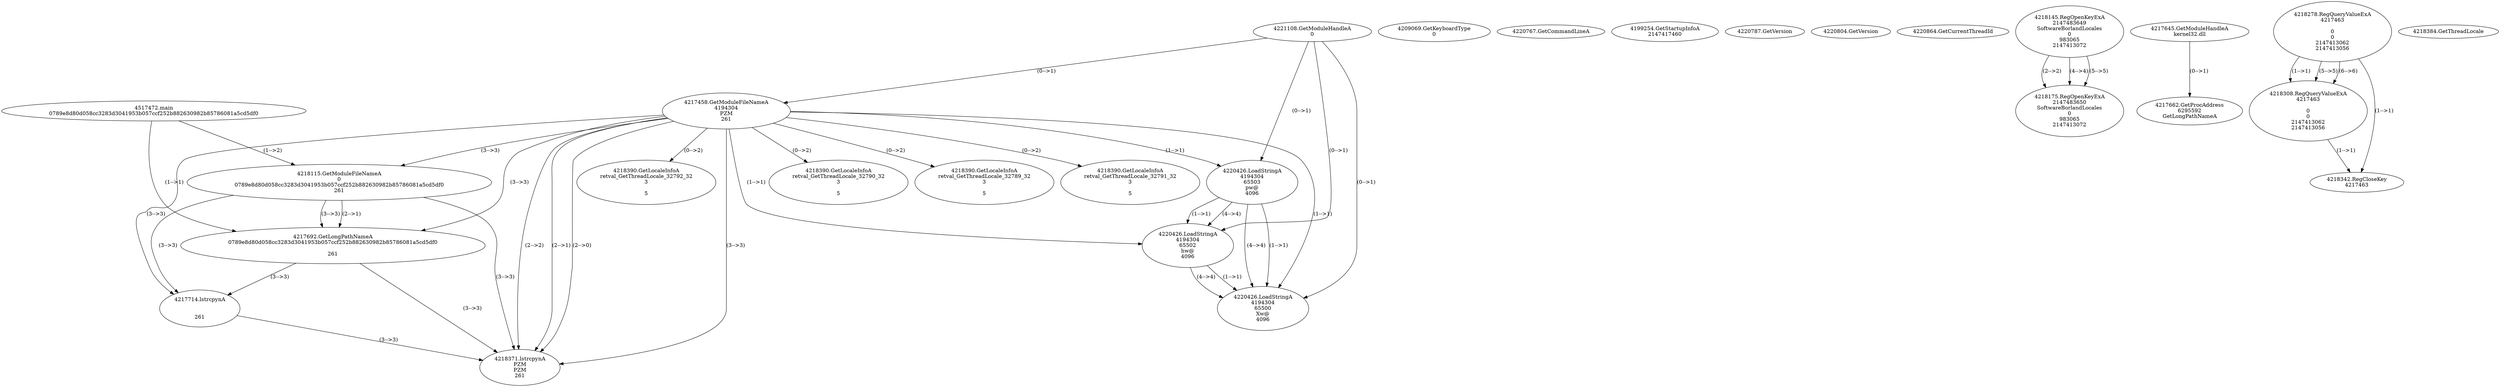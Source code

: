 // Global SCDG with merge call
digraph {
	0 [label="4517472.main
0789e8d80d058cc3283d3041953b057ccf252b882630982b85786081a5cd5df0"]
	1 [label="4221108.GetModuleHandleA
0"]
	2 [label="4209069.GetKeyboardType
0"]
	3 [label="4220767.GetCommandLineA
"]
	4 [label="4199254.GetStartupInfoA
2147417460"]
	5 [label="4220787.GetVersion
"]
	6 [label="4220804.GetVersion
"]
	7 [label="4220864.GetCurrentThreadId
"]
	8 [label="4217458.GetModuleFileNameA
4194304
PZM
261"]
	1 -> 8 [label="(0-->1)"]
	9 [label="4218115.GetModuleFileNameA
0
0789e8d80d058cc3283d3041953b057ccf252b882630982b85786081a5cd5df0
261"]
	0 -> 9 [label="(1-->2)"]
	8 -> 9 [label="(3-->3)"]
	10 [label="4218145.RegOpenKeyExA
2147483649
Software\Borland\Locales
0
983065
2147413072"]
	11 [label="4217645.GetModuleHandleA
kernel32.dll"]
	12 [label="4217662.GetProcAddress
6295592
GetLongPathNameA"]
	11 -> 12 [label="(0-->1)"]
	13 [label="4217692.GetLongPathNameA
0789e8d80d058cc3283d3041953b057ccf252b882630982b85786081a5cd5df0

261"]
	0 -> 13 [label="(1-->1)"]
	9 -> 13 [label="(2-->1)"]
	8 -> 13 [label="(3-->3)"]
	9 -> 13 [label="(3-->3)"]
	14 [label="4217714.lstrcpynA


261"]
	8 -> 14 [label="(3-->3)"]
	9 -> 14 [label="(3-->3)"]
	13 -> 14 [label="(3-->3)"]
	15 [label="4218278.RegQueryValueExA
4217463

0
0
2147413062
2147413056"]
	16 [label="4218308.RegQueryValueExA
4217463

0
0
2147413062
2147413056"]
	15 -> 16 [label="(1-->1)"]
	15 -> 16 [label="(5-->5)"]
	15 -> 16 [label="(6-->6)"]
	17 [label="4218342.RegCloseKey
4217463"]
	15 -> 17 [label="(1-->1)"]
	16 -> 17 [label="(1-->1)"]
	18 [label="4218371.lstrcpynA
PZM
PZM
261"]
	8 -> 18 [label="(2-->1)"]
	8 -> 18 [label="(2-->2)"]
	8 -> 18 [label="(3-->3)"]
	9 -> 18 [label="(3-->3)"]
	13 -> 18 [label="(3-->3)"]
	14 -> 18 [label="(3-->3)"]
	8 -> 18 [label="(2-->0)"]
	19 [label="4218384.GetThreadLocale
"]
	20 [label="4218390.GetLocaleInfoA
retval_GetThreadLocale_32791_32
3

5"]
	8 -> 20 [label="(0-->2)"]
	21 [label="4220426.LoadStringA
4194304
65503
pw@
4096"]
	1 -> 21 [label="(0-->1)"]
	8 -> 21 [label="(1-->1)"]
	22 [label="4220426.LoadStringA
4194304
65502
hw@
4096"]
	1 -> 22 [label="(0-->1)"]
	8 -> 22 [label="(1-->1)"]
	21 -> 22 [label="(1-->1)"]
	21 -> 22 [label="(4-->4)"]
	23 [label="4218175.RegOpenKeyExA
2147483650
Software\Borland\Locales
0
983065
2147413072"]
	10 -> 23 [label="(2-->2)"]
	10 -> 23 [label="(4-->4)"]
	10 -> 23 [label="(5-->5)"]
	24 [label="4218390.GetLocaleInfoA
retval_GetThreadLocale_32792_32
3

5"]
	8 -> 24 [label="(0-->2)"]
	25 [label="4220426.LoadStringA
4194304
65500
Xw@
4096"]
	1 -> 25 [label="(0-->1)"]
	8 -> 25 [label="(1-->1)"]
	21 -> 25 [label="(1-->1)"]
	22 -> 25 [label="(1-->1)"]
	21 -> 25 [label="(4-->4)"]
	22 -> 25 [label="(4-->4)"]
	26 [label="4218390.GetLocaleInfoA
retval_GetThreadLocale_32790_32
3

5"]
	8 -> 26 [label="(0-->2)"]
	27 [label="4218390.GetLocaleInfoA
retval_GetThreadLocale_32789_32
3

5"]
	8 -> 27 [label="(0-->2)"]
}
